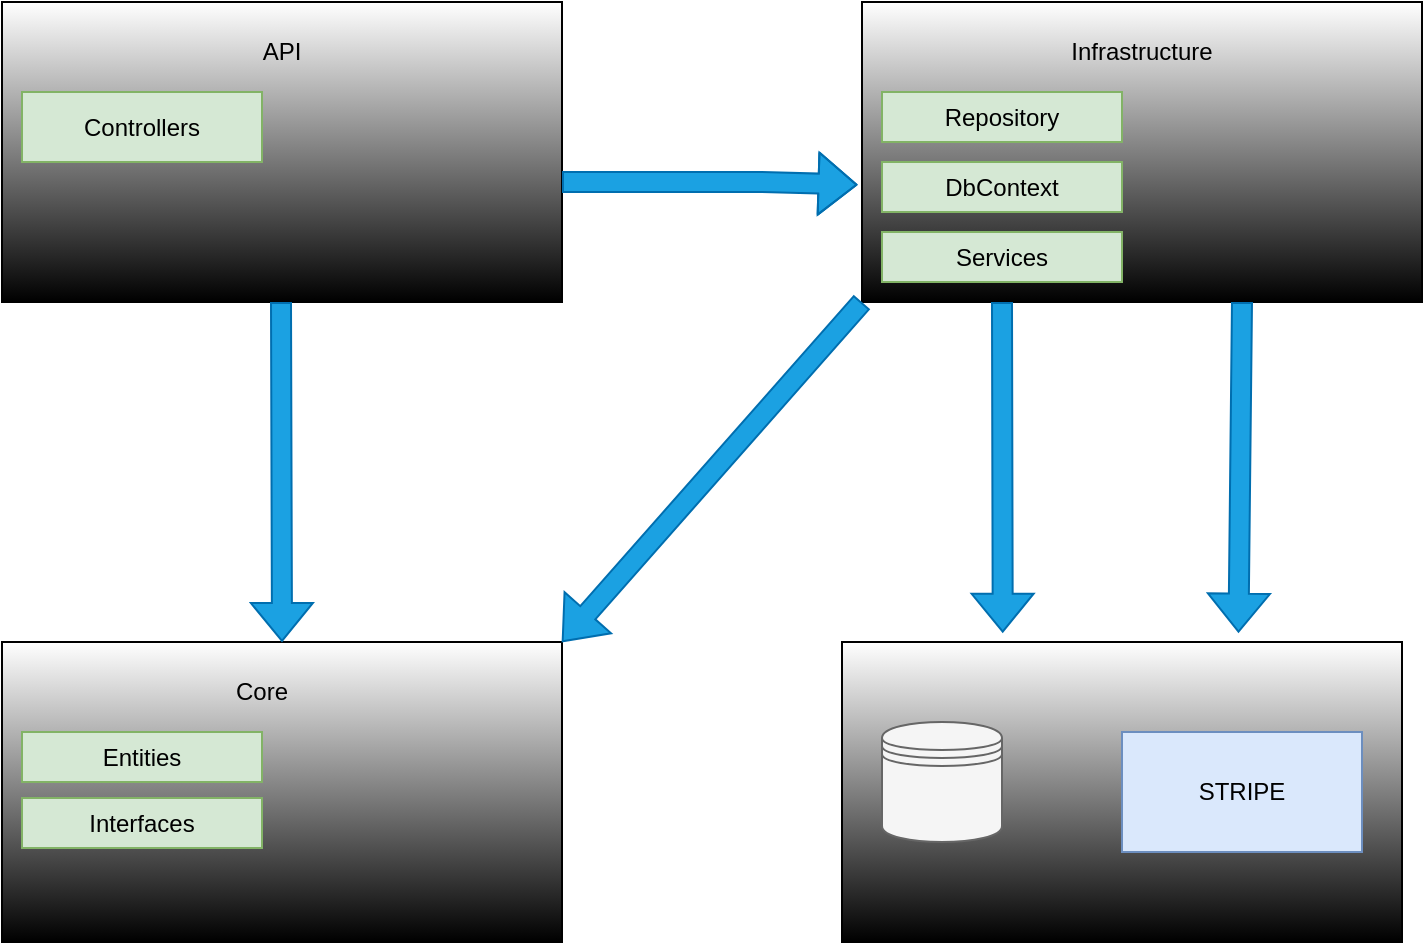 <mxfile>
    <diagram id="kgpKYQtTHZ0yAKxKKP6v" name="MainAppArchDiagram">
        <mxGraphModel dx="1350" dy="655" grid="1" gridSize="10" guides="1" tooltips="1" connect="1" arrows="1" fold="1" page="1" pageScale="1" pageWidth="850" pageHeight="1100" math="0" shadow="0">
            <root>
                <mxCell id="0"/>
                <mxCell id="1" parent="0"/>
                <mxCell id="3ADqGS6lFxCkBstKZRWA-1" value="" style="rounded=0;whiteSpace=wrap;html=1;gradientColor=default;" parent="1" vertex="1">
                    <mxGeometry x="90" y="140" width="280" height="150" as="geometry"/>
                </mxCell>
                <mxCell id="3ADqGS6lFxCkBstKZRWA-3" value="" style="rounded=0;whiteSpace=wrap;html=1;gradientColor=default;" parent="1" vertex="1">
                    <mxGeometry x="90" y="460" width="280" height="150" as="geometry"/>
                </mxCell>
                <mxCell id="3ADqGS6lFxCkBstKZRWA-4" value="" style="rounded=0;whiteSpace=wrap;html=1;gradientColor=default;" parent="1" vertex="1">
                    <mxGeometry x="510" y="460" width="280" height="150" as="geometry"/>
                </mxCell>
                <mxCell id="3ADqGS6lFxCkBstKZRWA-5" value="" style="rounded=0;whiteSpace=wrap;html=1;gradientColor=default;" parent="1" vertex="1">
                    <mxGeometry x="520" y="140" width="280" height="150" as="geometry"/>
                </mxCell>
                <mxCell id="3ADqGS6lFxCkBstKZRWA-6" value="" style="endArrow=classic;html=1;rounded=0;entryX=0.5;entryY=0;entryDx=0;entryDy=0;fillColor=#1ba1e2;strokeColor=#006EAF;shape=flexArrow;" parent="1" target="3ADqGS6lFxCkBstKZRWA-3" edge="1">
                    <mxGeometry width="50" height="50" relative="1" as="geometry">
                        <mxPoint x="229.5" y="290" as="sourcePoint"/>
                        <mxPoint x="229.5" y="400" as="targetPoint"/>
                    </mxGeometry>
                </mxCell>
                <mxCell id="3ADqGS6lFxCkBstKZRWA-7" value="" style="endArrow=classic;html=1;rounded=0;entryX=-0.008;entryY=0.609;entryDx=0;entryDy=0;entryPerimeter=0;shape=flexArrow;fillColor=#1ba1e2;strokeColor=#006EAF;" parent="1" target="3ADqGS6lFxCkBstKZRWA-5" edge="1">
                    <mxGeometry width="50" height="50" relative="1" as="geometry">
                        <mxPoint x="370" y="230" as="sourcePoint"/>
                        <mxPoint x="420" y="180" as="targetPoint"/>
                        <Array as="points">
                            <mxPoint x="470" y="230"/>
                        </Array>
                    </mxGeometry>
                </mxCell>
                <mxCell id="3ADqGS6lFxCkBstKZRWA-8" value="" style="endArrow=classic;html=1;rounded=0;entryX=1;entryY=0;entryDx=0;entryDy=0;fillColor=#1ba1e2;strokeColor=#006EAF;shape=flexArrow;" parent="1" target="3ADqGS6lFxCkBstKZRWA-3" edge="1">
                    <mxGeometry width="50" height="50" relative="1" as="geometry">
                        <mxPoint x="520" y="290" as="sourcePoint"/>
                        <mxPoint x="500" y="360" as="targetPoint"/>
                    </mxGeometry>
                </mxCell>
                <mxCell id="3ADqGS6lFxCkBstKZRWA-9" value="" style="endArrow=classic;html=1;rounded=0;entryX=0.287;entryY=-0.031;entryDx=0;entryDy=0;entryPerimeter=0;shape=flexArrow;fillColor=#1ba1e2;strokeColor=#006EAF;" parent="1" target="3ADqGS6lFxCkBstKZRWA-4" edge="1">
                    <mxGeometry width="50" height="50" relative="1" as="geometry">
                        <mxPoint x="590" y="290" as="sourcePoint"/>
                        <mxPoint x="590" y="400" as="targetPoint"/>
                    </mxGeometry>
                </mxCell>
                <mxCell id="3ADqGS6lFxCkBstKZRWA-10" value="" style="endArrow=classic;html=1;rounded=0;entryX=0.708;entryY=-0.031;entryDx=0;entryDy=0;entryPerimeter=0;shape=flexArrow;fillColor=#1ba1e2;strokeColor=#006EAF;" parent="1" target="3ADqGS6lFxCkBstKZRWA-4" edge="1">
                    <mxGeometry width="50" height="50" relative="1" as="geometry">
                        <mxPoint x="710" y="290" as="sourcePoint"/>
                        <mxPoint x="760" y="240" as="targetPoint"/>
                    </mxGeometry>
                </mxCell>
                <mxCell id="3ADqGS6lFxCkBstKZRWA-11" value="" style="shape=datastore;whiteSpace=wrap;html=1;fillColor=#f5f5f5;fontColor=#333333;strokeColor=#666666;" parent="1" vertex="1">
                    <mxGeometry x="530" y="500" width="60" height="60" as="geometry"/>
                </mxCell>
                <mxCell id="3ADqGS6lFxCkBstKZRWA-12" value="&lt;font color=&quot;#000000&quot;&gt;STRIPE&lt;/font&gt;" style="rounded=0;whiteSpace=wrap;html=1;fillColor=#dae8fc;strokeColor=#6c8ebf;" parent="1" vertex="1">
                    <mxGeometry x="650" y="505" width="120" height="60" as="geometry"/>
                </mxCell>
                <mxCell id="3ADqGS6lFxCkBstKZRWA-13" value="&lt;font color=&quot;#000000&quot;&gt;Controllers&lt;/font&gt;" style="rounded=0;whiteSpace=wrap;html=1;fillColor=#d5e8d4;strokeColor=#82b366;" parent="1" vertex="1">
                    <mxGeometry x="100" y="185" width="120" height="35" as="geometry"/>
                </mxCell>
                <mxCell id="3ADqGS6lFxCkBstKZRWA-14" value="API" style="text;html=1;strokeColor=none;fillColor=none;align=center;verticalAlign=middle;whiteSpace=wrap;rounded=0;" parent="1" vertex="1">
                    <mxGeometry x="200" y="150" width="60" height="30" as="geometry"/>
                </mxCell>
                <mxCell id="3ADqGS6lFxCkBstKZRWA-15" value="Core" style="text;html=1;strokeColor=none;fillColor=none;align=center;verticalAlign=middle;whiteSpace=wrap;rounded=0;" parent="1" vertex="1">
                    <mxGeometry x="190" y="470" width="60" height="30" as="geometry"/>
                </mxCell>
                <mxCell id="3ADqGS6lFxCkBstKZRWA-16" value="Infrastructure" style="text;html=1;strokeColor=none;fillColor=none;align=center;verticalAlign=middle;whiteSpace=wrap;rounded=0;" parent="1" vertex="1">
                    <mxGeometry x="630" y="150" width="60" height="30" as="geometry"/>
                </mxCell>
                <mxCell id="3ADqGS6lFxCkBstKZRWA-19" value="&lt;font color=&quot;#000000&quot;&gt;Repository&lt;/font&gt;" style="rounded=0;whiteSpace=wrap;html=1;fillColor=#d5e8d4;strokeColor=#82b366;" parent="1" vertex="1">
                    <mxGeometry x="530" y="185" width="120" height="25" as="geometry"/>
                </mxCell>
                <mxCell id="3ADqGS6lFxCkBstKZRWA-20" value="&lt;font color=&quot;#000000&quot;&gt;DbContext&lt;/font&gt;" style="rounded=0;whiteSpace=wrap;html=1;fillColor=#d5e8d4;strokeColor=#82b366;" parent="1" vertex="1">
                    <mxGeometry x="530" y="220" width="120" height="25" as="geometry"/>
                </mxCell>
                <mxCell id="3ADqGS6lFxCkBstKZRWA-21" value="&lt;font color=&quot;#000000&quot;&gt;Services&lt;/font&gt;" style="rounded=0;whiteSpace=wrap;html=1;fillColor=#d5e8d4;strokeColor=#82b366;" parent="1" vertex="1">
                    <mxGeometry x="530" y="255" width="120" height="25" as="geometry"/>
                </mxCell>
                <mxCell id="3ADqGS6lFxCkBstKZRWA-22" value="&lt;font color=&quot;#000000&quot;&gt;Interfaces&lt;/font&gt;" style="rounded=0;whiteSpace=wrap;html=1;fillColor=#d5e8d4;strokeColor=#82b366;" parent="1" vertex="1">
                    <mxGeometry x="100" y="538" width="120" height="25" as="geometry"/>
                </mxCell>
                <mxCell id="3ADqGS6lFxCkBstKZRWA-23" value="&lt;font color=&quot;#000000&quot;&gt;Entities&lt;/font&gt;" style="rounded=0;whiteSpace=wrap;html=1;fillColor=#d5e8d4;strokeColor=#82b366;" parent="1" vertex="1">
                    <mxGeometry x="100" y="505" width="120" height="25" as="geometry"/>
                </mxCell>
            </root>
        </mxGraphModel>
    </diagram>
</mxfile>